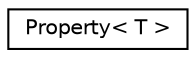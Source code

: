 digraph "Graphical Class Hierarchy"
{
 // LATEX_PDF_SIZE
  edge [fontname="Helvetica",fontsize="10",labelfontname="Helvetica",labelfontsize="10"];
  node [fontname="Helvetica",fontsize="10",shape=record];
  rankdir="LR";
  Node0 [label="Property\< T \>",height=0.2,width=0.4,color="black", fillcolor="white", style="filled",URL="$classmoja_1_1Property.html",tooltip="Encapsulates a value and provides change notification."];
}
